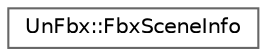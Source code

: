digraph "Graphical Class Hierarchy"
{
 // INTERACTIVE_SVG=YES
 // LATEX_PDF_SIZE
  bgcolor="transparent";
  edge [fontname=Helvetica,fontsize=10,labelfontname=Helvetica,labelfontsize=10];
  node [fontname=Helvetica,fontsize=10,shape=box,height=0.2,width=0.4];
  rankdir="LR";
  Node0 [id="Node000000",label="UnFbx::FbxSceneInfo",height=0.2,width=0.4,color="grey40", fillcolor="white", style="filled",URL="$da/d7f/structUnFbx_1_1FbxSceneInfo.html",tooltip=" "];
}
